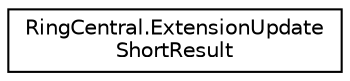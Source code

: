 digraph "Graphical Class Hierarchy"
{
 // LATEX_PDF_SIZE
  edge [fontname="Helvetica",fontsize="10",labelfontname="Helvetica",labelfontsize="10"];
  node [fontname="Helvetica",fontsize="10",shape=record];
  rankdir="LR";
  Node0 [label="RingCentral.ExtensionUpdate\lShortResult",height=0.2,width=0.4,color="black", fillcolor="white", style="filled",URL="$classRingCentral_1_1ExtensionUpdateShortResult.html",tooltip=" "];
}
